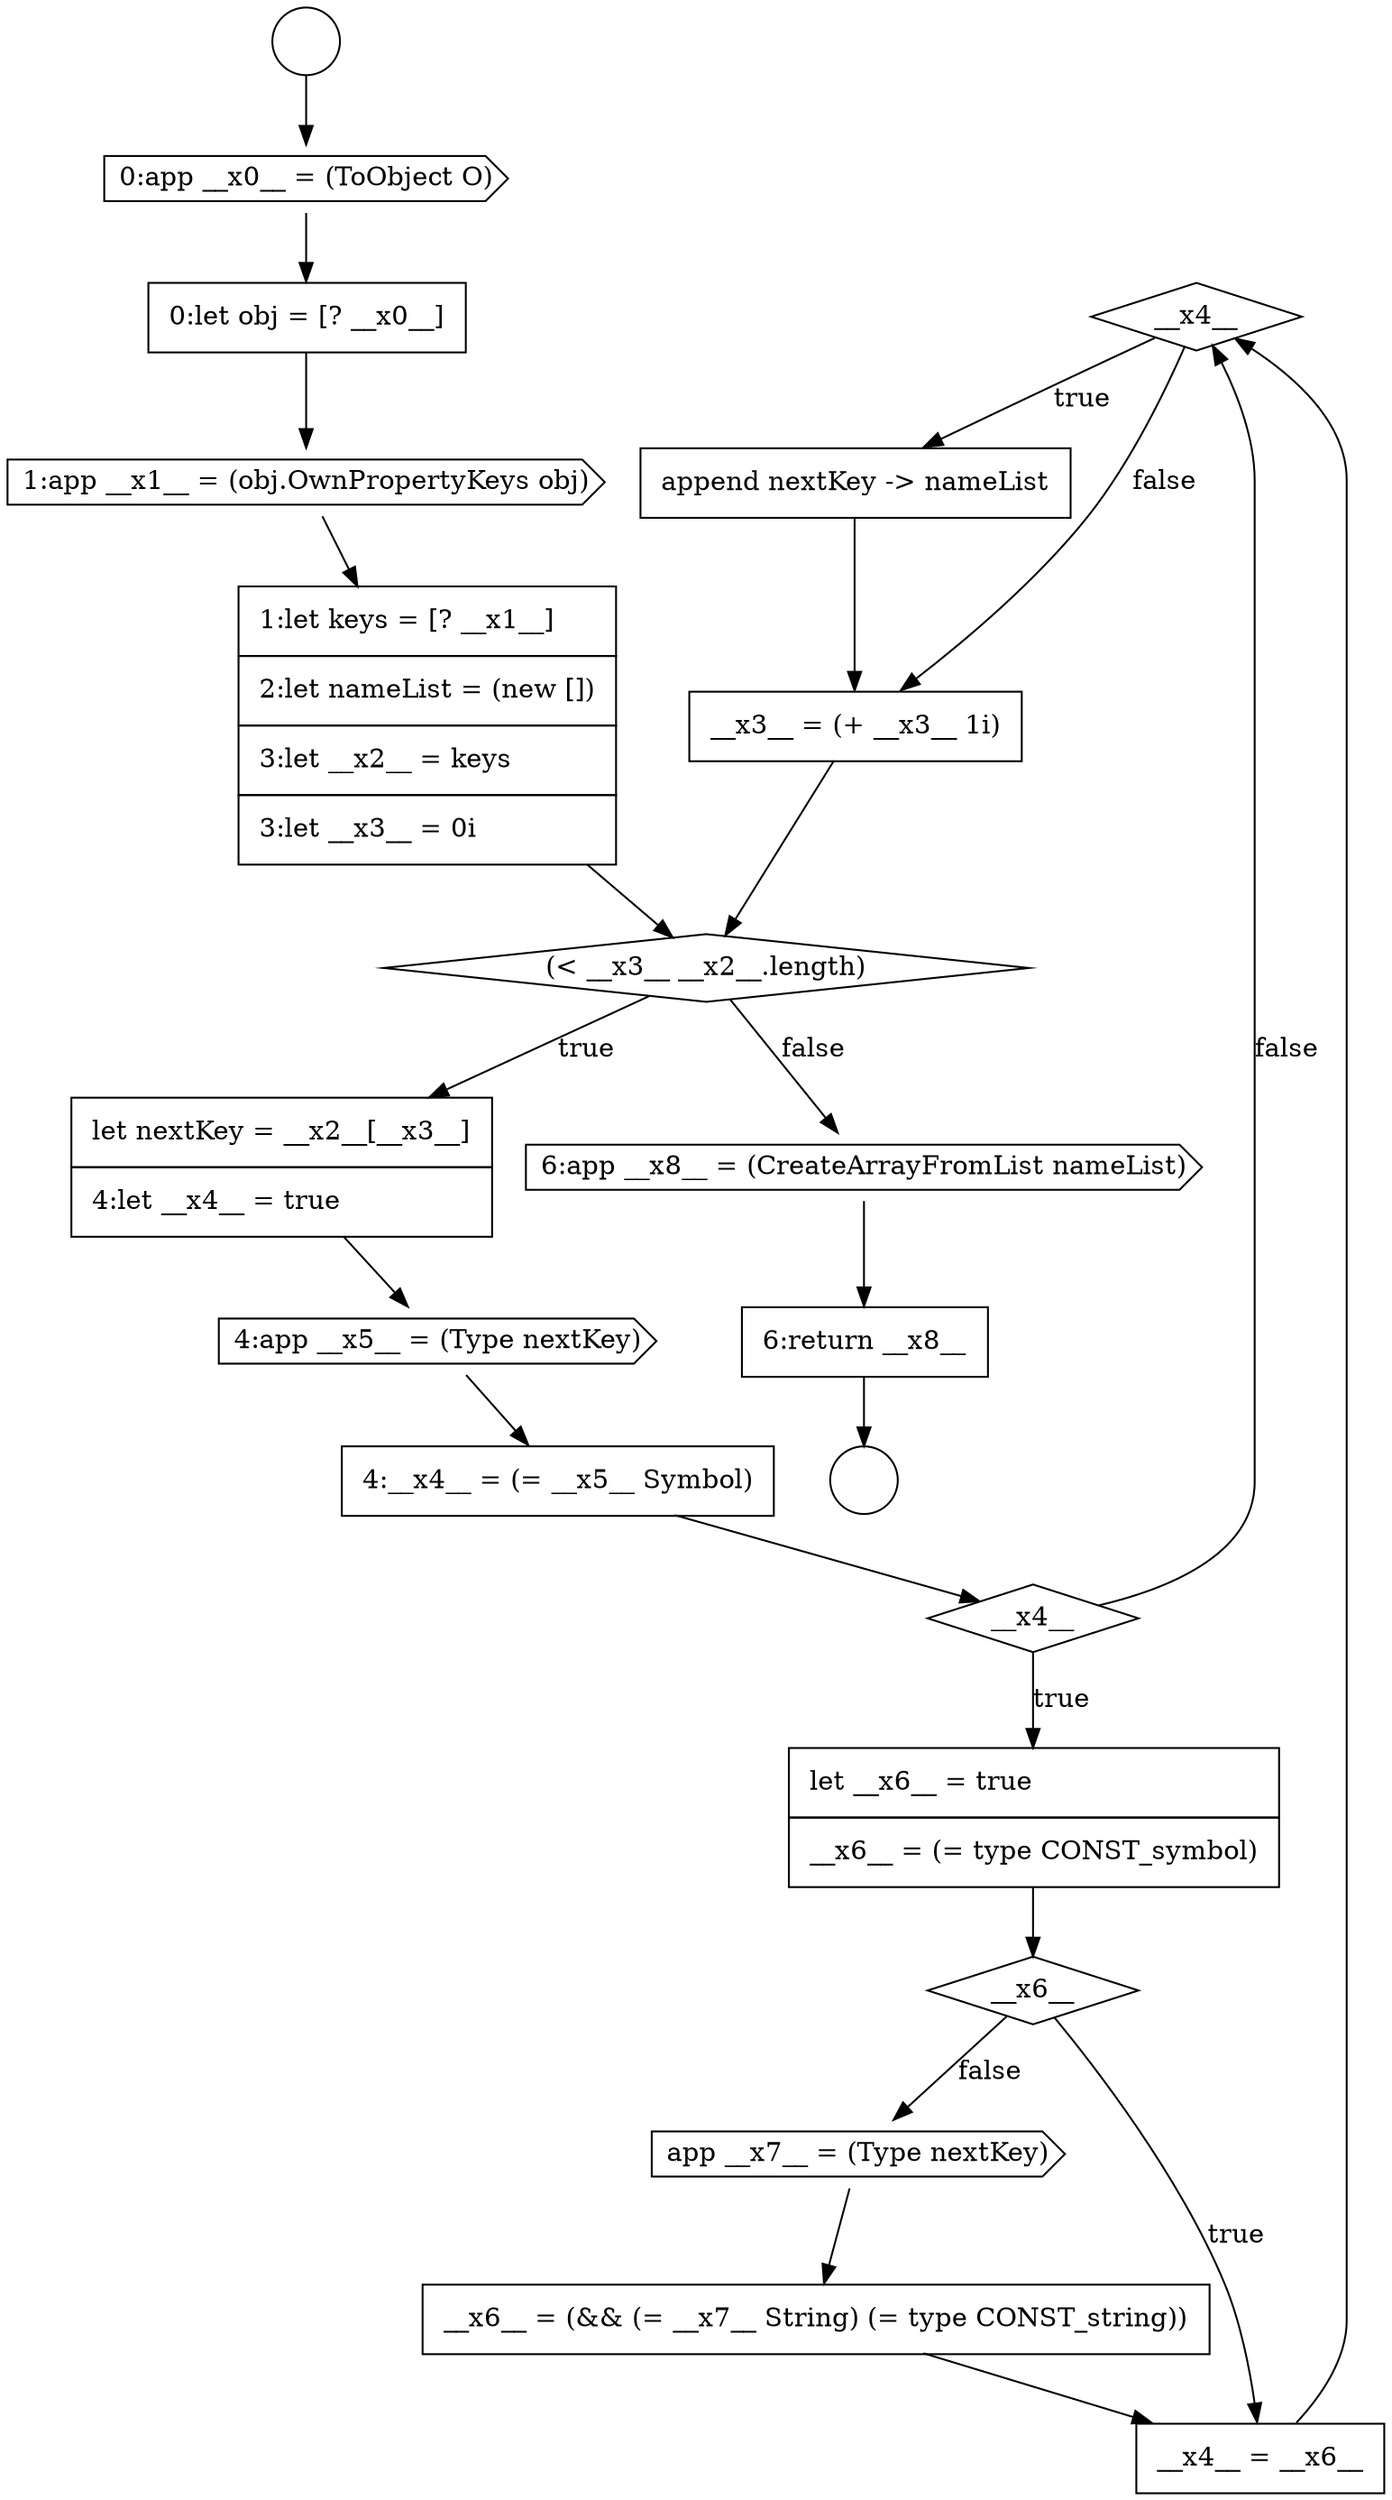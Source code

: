 digraph {
  node12062 [shape=diamond, label=<<font color="black">__x4__</font>> color="black" fillcolor="white" style=filled]
  node12051 [shape=none, margin=0, label=<<font color="black">
    <table border="0" cellborder="1" cellspacing="0" cellpadding="10">
      <tr><td align="left">1:let keys = [? __x1__]</td></tr>
      <tr><td align="left">2:let nameList = (new [])</td></tr>
      <tr><td align="left">3:let __x2__ = keys</td></tr>
      <tr><td align="left">3:let __x3__ = 0i</td></tr>
    </table>
  </font>> color="black" fillcolor="white" style=filled]
  node12058 [shape=diamond, label=<<font color="black">__x6__</font>> color="black" fillcolor="white" style=filled]
  node12063 [shape=none, margin=0, label=<<font color="black">
    <table border="0" cellborder="1" cellspacing="0" cellpadding="10">
      <tr><td align="left">append nextKey -&gt; nameList</td></tr>
    </table>
  </font>> color="black" fillcolor="white" style=filled]
  node12059 [shape=cds, label=<<font color="black">app __x7__ = (Type nextKey)</font>> color="black" fillcolor="white" style=filled]
  node12052 [shape=diamond, label=<<font color="black">(&lt; __x3__ __x2__.length)</font>> color="black" fillcolor="white" style=filled]
  node12053 [shape=none, margin=0, label=<<font color="black">
    <table border="0" cellborder="1" cellspacing="0" cellpadding="10">
      <tr><td align="left">let nextKey = __x2__[__x3__]</td></tr>
      <tr><td align="left">4:let __x4__ = true</td></tr>
    </table>
  </font>> color="black" fillcolor="white" style=filled]
  node12064 [shape=none, margin=0, label=<<font color="black">
    <table border="0" cellborder="1" cellspacing="0" cellpadding="10">
      <tr><td align="left">__x3__ = (+ __x3__ 1i)</td></tr>
    </table>
  </font>> color="black" fillcolor="white" style=filled]
  node12049 [shape=none, margin=0, label=<<font color="black">
    <table border="0" cellborder="1" cellspacing="0" cellpadding="10">
      <tr><td align="left">0:let obj = [? __x0__]</td></tr>
    </table>
  </font>> color="black" fillcolor="white" style=filled]
  node12060 [shape=none, margin=0, label=<<font color="black">
    <table border="0" cellborder="1" cellspacing="0" cellpadding="10">
      <tr><td align="left">__x6__ = (&amp;&amp; (= __x7__ String) (= type CONST_string))</td></tr>
    </table>
  </font>> color="black" fillcolor="white" style=filled]
  node12048 [shape=cds, label=<<font color="black">0:app __x0__ = (ToObject O)</font>> color="black" fillcolor="white" style=filled]
  node12056 [shape=diamond, label=<<font color="black">__x4__</font>> color="black" fillcolor="white" style=filled]
  node12054 [shape=cds, label=<<font color="black">4:app __x5__ = (Type nextKey)</font>> color="black" fillcolor="white" style=filled]
  node12047 [shape=circle label=" " color="black" fillcolor="white" style=filled]
  node12055 [shape=none, margin=0, label=<<font color="black">
    <table border="0" cellborder="1" cellspacing="0" cellpadding="10">
      <tr><td align="left">4:__x4__ = (= __x5__ Symbol)</td></tr>
    </table>
  </font>> color="black" fillcolor="white" style=filled]
  node12057 [shape=none, margin=0, label=<<font color="black">
    <table border="0" cellborder="1" cellspacing="0" cellpadding="10">
      <tr><td align="left">let __x6__ = true</td></tr>
      <tr><td align="left">__x6__ = (= type CONST_symbol)</td></tr>
    </table>
  </font>> color="black" fillcolor="white" style=filled]
  node12046 [shape=circle label=" " color="black" fillcolor="white" style=filled]
  node12065 [shape=cds, label=<<font color="black">6:app __x8__ = (CreateArrayFromList nameList)</font>> color="black" fillcolor="white" style=filled]
  node12066 [shape=none, margin=0, label=<<font color="black">
    <table border="0" cellborder="1" cellspacing="0" cellpadding="10">
      <tr><td align="left">6:return __x8__</td></tr>
    </table>
  </font>> color="black" fillcolor="white" style=filled]
  node12061 [shape=none, margin=0, label=<<font color="black">
    <table border="0" cellborder="1" cellspacing="0" cellpadding="10">
      <tr><td align="left">__x4__ = __x6__</td></tr>
    </table>
  </font>> color="black" fillcolor="white" style=filled]
  node12050 [shape=cds, label=<<font color="black">1:app __x1__ = (obj.OwnPropertyKeys obj)</font>> color="black" fillcolor="white" style=filled]
  node12053 -> node12054 [ color="black"]
  node12061 -> node12062 [ color="black"]
  node12058 -> node12061 [label=<<font color="black">true</font>> color="black"]
  node12058 -> node12059 [label=<<font color="black">false</font>> color="black"]
  node12049 -> node12050 [ color="black"]
  node12052 -> node12053 [label=<<font color="black">true</font>> color="black"]
  node12052 -> node12065 [label=<<font color="black">false</font>> color="black"]
  node12056 -> node12057 [label=<<font color="black">true</font>> color="black"]
  node12056 -> node12062 [label=<<font color="black">false</font>> color="black"]
  node12065 -> node12066 [ color="black"]
  node12064 -> node12052 [ color="black"]
  node12066 -> node12047 [ color="black"]
  node12048 -> node12049 [ color="black"]
  node12059 -> node12060 [ color="black"]
  node12046 -> node12048 [ color="black"]
  node12050 -> node12051 [ color="black"]
  node12054 -> node12055 [ color="black"]
  node12063 -> node12064 [ color="black"]
  node12055 -> node12056 [ color="black"]
  node12060 -> node12061 [ color="black"]
  node12062 -> node12063 [label=<<font color="black">true</font>> color="black"]
  node12062 -> node12064 [label=<<font color="black">false</font>> color="black"]
  node12057 -> node12058 [ color="black"]
  node12051 -> node12052 [ color="black"]
}
